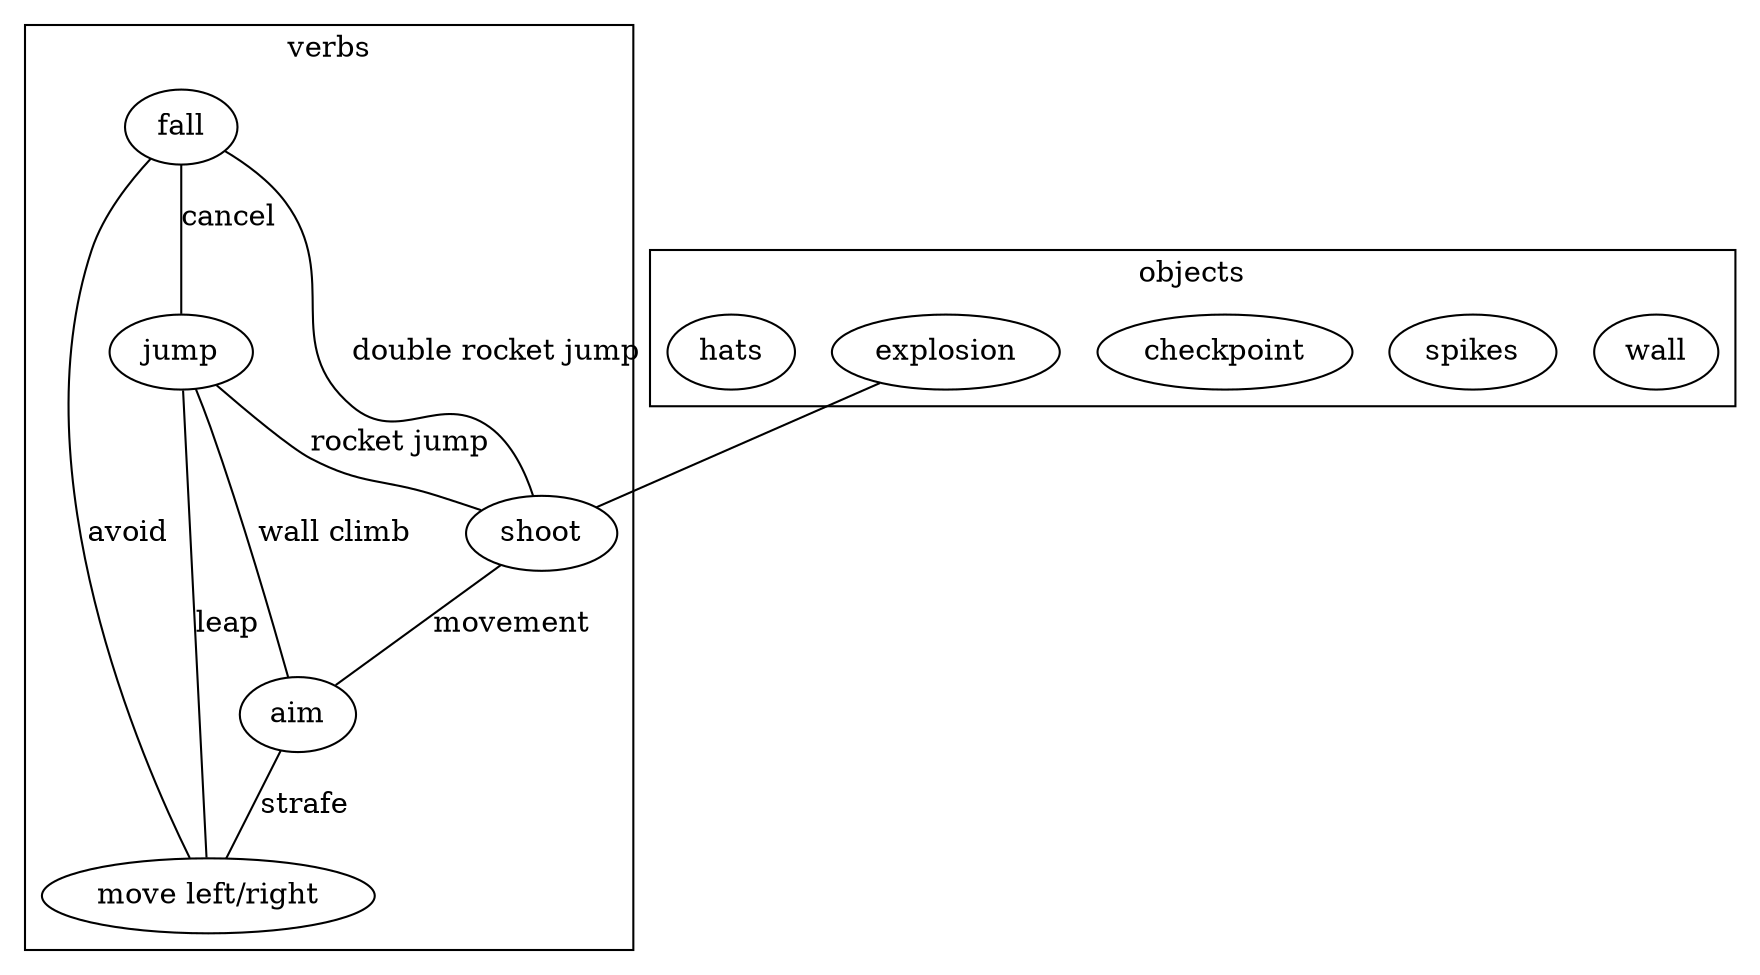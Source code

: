 graph rules {
  subgraph cluster_0 {
    label="verbs";
    // dist doesn't matter
    "aim" -- "move left/right"[label="strafe"];
    jump -- shoot[label="rocket jump"];
    shoot -- aim[label="movement"];
    fall -- jump[label="cancel"]
    jump -- aim[label="wall climb"]
    jump -- "move left/right"[label="leap"]
    fall -- "move left/right"[label="avoid"]
    fall -- shoot[label="double rocket jump"]
  }

// verbs have objects, things they act upon, to reinforce them, develop them,
// and give them choices
  subgraph cluster_1 {
    label="objects";
    wall;
    spikes;
    checkpoint;
    explosion -- shoot;

    hats; // none
  }
}
